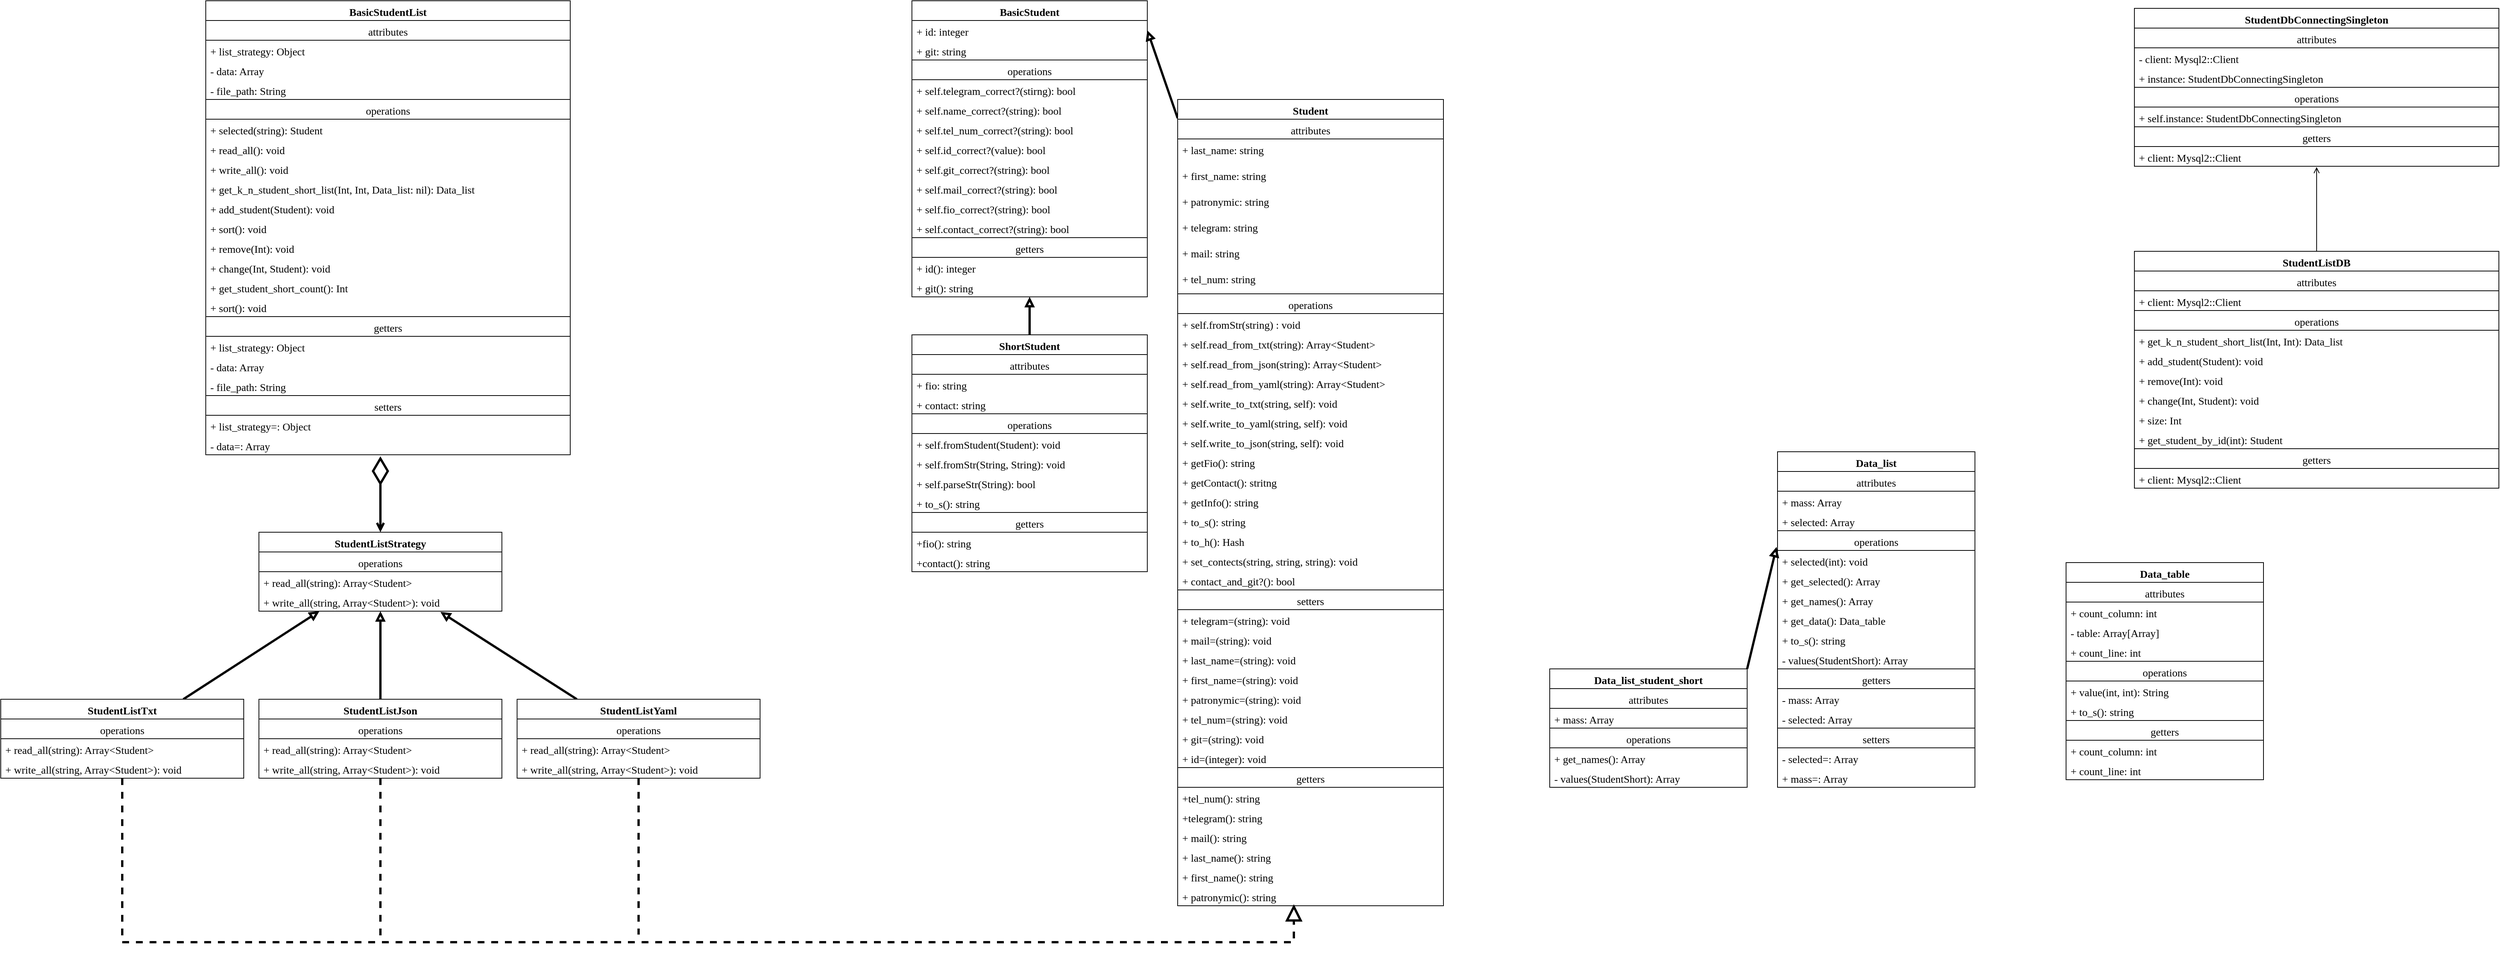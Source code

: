 <mxfile version="21.2.3" type="device">
  <diagram id="cqZZ-m5F7JfO_E2lkw66" name="Page-1">
    <mxGraphModel dx="3768" dy="2223" grid="1" gridSize="10" guides="1" tooltips="1" connect="1" arrows="1" fold="1" page="1" pageScale="1" pageWidth="1920" pageHeight="1200" background="none" math="0" shadow="0">
      <root>
        <mxCell id="0" />
        <mxCell id="1" parent="0" />
        <mxCell id="42" value="BasicStudent" style="swimlane;fontStyle=1;align=center;verticalAlign=top;childLayout=stackLayout;horizontal=1;startSize=26;horizontalStack=0;resizeParent=1;resizeParentMax=0;resizeLast=0;collapsible=1;marginBottom=0;fontFamily=Verdana;fontSize=14;" parent="1" vertex="1">
          <mxGeometry x="650" y="-1190" width="310" height="390" as="geometry" />
        </mxCell>
        <mxCell id="46" value="+ id: integer" style="text;strokeColor=none;fillColor=none;align=left;verticalAlign=top;spacingLeft=4;spacingRight=4;overflow=hidden;rotatable=0;points=[[0,0.5],[1,0.5]];portConstraint=eastwest;fontFamily=Verdana;fontSize=14;" parent="42" vertex="1">
          <mxGeometry y="26" width="310" height="26" as="geometry" />
        </mxCell>
        <mxCell id="43" value="+ git: string" style="text;strokeColor=none;fillColor=none;align=left;verticalAlign=top;spacingLeft=4;spacingRight=4;overflow=hidden;rotatable=0;points=[[0,0.5],[1,0.5]];portConstraint=eastwest;fontFamily=Verdana;fontSize=14;" parent="42" vertex="1">
          <mxGeometry y="52" width="310" height="26" as="geometry" />
        </mxCell>
        <mxCell id="147" value="operations" style="text;strokeColor=default;fillColor=none;align=center;verticalAlign=top;spacingLeft=4;spacingRight=4;overflow=hidden;rotatable=0;points=[[0,0.5],[1,0.5]];portConstraint=eastwest;fontFamily=Verdana;fontSize=14;" parent="42" vertex="1">
          <mxGeometry y="78" width="310" height="26" as="geometry" />
        </mxCell>
        <mxCell id="94" value="+ self.telegram_correct?(stirng): bool" style="text;strokeColor=none;fillColor=none;align=left;verticalAlign=top;spacingLeft=4;spacingRight=4;overflow=hidden;rotatable=0;points=[[0,0.5],[1,0.5]];portConstraint=eastwest;fontFamily=Verdana;fontSize=14;" parent="42" vertex="1">
          <mxGeometry y="104" width="310" height="26" as="geometry" />
        </mxCell>
        <mxCell id="97" value="+ self.name_correct?(string): bool " style="text;strokeColor=none;fillColor=none;align=left;verticalAlign=top;spacingLeft=4;spacingRight=4;overflow=hidden;rotatable=0;points=[[0,0.5],[1,0.5]];portConstraint=eastwest;fontFamily=Verdana;fontSize=14;perimeterSpacing=0;" parent="42" vertex="1">
          <mxGeometry y="130" width="310" height="26" as="geometry" />
        </mxCell>
        <mxCell id="99" value="+ self.tel_num_correct?(string): bool" style="text;strokeColor=none;fillColor=none;align=left;verticalAlign=top;spacingLeft=4;spacingRight=4;overflow=hidden;rotatable=0;points=[[0,0.5],[1,0.5]];portConstraint=eastwest;fontFamily=Verdana;fontSize=14;" parent="42" vertex="1">
          <mxGeometry y="156" width="310" height="26" as="geometry" />
        </mxCell>
        <mxCell id="98" value="+ self.id_correct?(value): bool" style="text;strokeColor=none;fillColor=none;align=left;verticalAlign=top;spacingLeft=4;spacingRight=4;overflow=hidden;rotatable=0;points=[[0,0.5],[1,0.5]];portConstraint=eastwest;fontFamily=Verdana;fontSize=14;" parent="42" vertex="1">
          <mxGeometry y="182" width="310" height="26" as="geometry" />
        </mxCell>
        <mxCell id="96" value="+ self.git_correct?(string): bool" style="text;strokeColor=none;fillColor=none;align=left;verticalAlign=top;spacingLeft=4;spacingRight=4;overflow=hidden;rotatable=0;points=[[0,0.5],[1,0.5]];portConstraint=eastwest;fontFamily=Verdana;fontSize=14;" parent="42" vertex="1">
          <mxGeometry y="208" width="310" height="26" as="geometry" />
        </mxCell>
        <mxCell id="95" value="+ self.mail_correct?(string): bool" style="text;strokeColor=none;fillColor=none;align=left;verticalAlign=top;spacingLeft=4;spacingRight=4;overflow=hidden;rotatable=0;points=[[0,0.5],[1,0.5]];portConstraint=eastwest;fontFamily=Verdana;fontSize=14;" parent="42" vertex="1">
          <mxGeometry y="234" width="310" height="26" as="geometry" />
        </mxCell>
        <mxCell id="150" value="+ self.fio_correct?(string): bool" style="text;strokeColor=none;fillColor=none;align=left;verticalAlign=top;spacingLeft=4;spacingRight=4;overflow=hidden;rotatable=0;points=[[0,0.5],[1,0.5]];portConstraint=eastwest;fontFamily=Verdana;fontSize=14;" parent="42" vertex="1">
          <mxGeometry y="260" width="310" height="26" as="geometry" />
        </mxCell>
        <mxCell id="151" value="+ self.contact_correct?(string): bool" style="text;strokeColor=none;fillColor=none;align=left;verticalAlign=top;spacingLeft=4;spacingRight=4;overflow=hidden;rotatable=0;points=[[0,0.5],[1,0.5]];portConstraint=eastwest;fontFamily=Verdana;fontSize=14;" parent="42" vertex="1">
          <mxGeometry y="286" width="310" height="26" as="geometry" />
        </mxCell>
        <mxCell id="134" value="getters" style="text;strokeColor=default;fillColor=none;align=center;verticalAlign=top;spacingLeft=4;spacingRight=4;overflow=hidden;rotatable=0;points=[[0,0.5],[1,0.5]];portConstraint=eastwest;fontFamily=Verdana;fontSize=14;" parent="42" vertex="1">
          <mxGeometry y="312" width="310" height="26" as="geometry" />
        </mxCell>
        <mxCell id="135" value="+ id(): integer" style="text;strokeColor=none;fillColor=none;align=left;verticalAlign=top;spacingLeft=4;spacingRight=4;overflow=hidden;rotatable=0;points=[[0,0.5],[1,0.5]];portConstraint=eastwest;fontFamily=Verdana;fontSize=14;" parent="42" vertex="1">
          <mxGeometry y="338" width="310" height="26" as="geometry" />
        </mxCell>
        <mxCell id="136" value="+ git(): string" style="text;strokeColor=none;fillColor=none;align=left;verticalAlign=top;spacingLeft=4;spacingRight=4;overflow=hidden;rotatable=0;points=[[0,0.5],[1,0.5]];portConstraint=eastwest;fontFamily=Verdana;fontSize=14;" parent="42" vertex="1">
          <mxGeometry y="364" width="310" height="26" as="geometry" />
        </mxCell>
        <mxCell id="133" style="edgeStyle=none;html=1;entryX=0.5;entryY=1;entryDx=0;entryDy=0;strokeWidth=3;fontFamily=Verdana;fontSize=14;endArrow=block;endFill=0;" parent="1" source="64" target="42" edge="1">
          <mxGeometry relative="1" as="geometry" />
        </mxCell>
        <mxCell id="64" value="ShortStudent" style="swimlane;fontStyle=1;align=center;verticalAlign=top;childLayout=stackLayout;horizontal=1;startSize=26;horizontalStack=0;resizeParent=1;resizeParentMax=0;resizeLast=0;collapsible=1;marginBottom=0;fontFamily=Verdana;fontSize=14;" parent="1" vertex="1">
          <mxGeometry x="650" y="-750" width="310" height="312" as="geometry" />
        </mxCell>
        <mxCell id="70" value="attributes" style="text;strokeColor=default;fillColor=none;align=center;verticalAlign=top;spacingLeft=4;spacingRight=4;overflow=hidden;rotatable=0;points=[[0,0.5],[1,0.5]];portConstraint=eastwest;fontFamily=Verdana;fontSize=14;" parent="64" vertex="1">
          <mxGeometry y="26" width="310" height="26" as="geometry" />
        </mxCell>
        <mxCell id="65" value="+ fio: string" style="text;strokeColor=none;fillColor=none;align=left;verticalAlign=top;spacingLeft=4;spacingRight=4;overflow=hidden;rotatable=0;points=[[0,0.5],[1,0.5]];portConstraint=eastwest;fontFamily=Verdana;fontSize=14;" parent="64" vertex="1">
          <mxGeometry y="52" width="310" height="26" as="geometry" />
        </mxCell>
        <mxCell id="66" value="+ contact: string" style="text;strokeColor=none;fillColor=none;align=left;verticalAlign=top;spacingLeft=4;spacingRight=4;overflow=hidden;rotatable=0;points=[[0,0.5],[1,0.5]];portConstraint=eastwest;fontFamily=Verdana;fontSize=14;" parent="64" vertex="1">
          <mxGeometry y="78" width="310" height="26" as="geometry" />
        </mxCell>
        <mxCell id="73" value="operations" style="text;strokeColor=default;fillColor=none;align=center;verticalAlign=top;spacingLeft=4;spacingRight=4;overflow=hidden;rotatable=0;points=[[0,0.5],[1,0.5]];portConstraint=eastwest;fontFamily=Verdana;fontSize=14;" parent="64" vertex="1">
          <mxGeometry y="104" width="310" height="26" as="geometry" />
        </mxCell>
        <mxCell id="68" value="+ self.fromStudent(Student): void" style="text;strokeColor=none;fillColor=none;align=left;verticalAlign=top;spacingLeft=4;spacingRight=4;overflow=hidden;rotatable=0;points=[[0,0.5],[1,0.5]];portConstraint=eastwest;fontFamily=Verdana;fontSize=14;" parent="64" vertex="1">
          <mxGeometry y="130" width="310" height="26" as="geometry" />
        </mxCell>
        <mxCell id="148" value="+ self.fromStr(String, String): void" style="text;strokeColor=none;fillColor=none;align=left;verticalAlign=top;spacingLeft=4;spacingRight=4;overflow=hidden;rotatable=0;points=[[0,0.5],[1,0.5]];portConstraint=eastwest;fontFamily=Verdana;fontSize=14;" parent="64" vertex="1">
          <mxGeometry y="156" width="310" height="26" as="geometry" />
        </mxCell>
        <mxCell id="149" value="+ self.parseStr(String): bool" style="text;strokeColor=none;fillColor=none;align=left;verticalAlign=top;spacingLeft=4;spacingRight=4;overflow=hidden;rotatable=0;points=[[0,0.5],[1,0.5]];portConstraint=eastwest;fontFamily=Verdana;fontSize=14;" parent="64" vertex="1">
          <mxGeometry y="182" width="310" height="26" as="geometry" />
        </mxCell>
        <mxCell id="69" value="+ to_s(): string" style="text;strokeColor=none;fillColor=none;align=left;verticalAlign=top;spacingLeft=4;spacingRight=4;overflow=hidden;rotatable=0;points=[[0,0.5],[1,0.5]];portConstraint=eastwest;fontFamily=Verdana;fontSize=14;" parent="64" vertex="1">
          <mxGeometry y="208" width="310" height="26" as="geometry" />
        </mxCell>
        <mxCell id="74" value="getters" style="text;strokeColor=default;fillColor=none;align=center;verticalAlign=top;spacingLeft=4;spacingRight=4;overflow=hidden;rotatable=0;points=[[0,0.5],[1,0.5]];portConstraint=eastwest;fontFamily=Verdana;fontSize=14;" parent="64" vertex="1">
          <mxGeometry y="234" width="310" height="26" as="geometry" />
        </mxCell>
        <mxCell id="75" value="+fio(): string" style="text;strokeColor=none;fillColor=none;align=left;verticalAlign=top;spacingLeft=4;spacingRight=4;overflow=hidden;rotatable=0;points=[[0,0.5],[1,0.5]];portConstraint=eastwest;fontFamily=Verdana;fontSize=14;" parent="64" vertex="1">
          <mxGeometry y="260" width="310" height="26" as="geometry" />
        </mxCell>
        <mxCell id="76" value="+contact(): string" style="text;strokeColor=none;fillColor=none;align=left;verticalAlign=top;spacingLeft=4;spacingRight=4;overflow=hidden;rotatable=0;points=[[0,0.5],[1,0.5]];portConstraint=eastwest;fontFamily=Verdana;fontSize=14;" parent="64" vertex="1">
          <mxGeometry y="286" width="310" height="26" as="geometry" />
        </mxCell>
        <mxCell id="132" style="edgeStyle=none;html=1;entryX=1;entryY=0.5;entryDx=0;entryDy=0;fontFamily=Verdana;fontSize=14;endArrow=block;endFill=0;strokeWidth=3;" parent="1" source="78" target="46" edge="1">
          <mxGeometry relative="1" as="geometry" />
        </mxCell>
        <mxCell id="78" value="Student" style="swimlane;fontStyle=1;align=center;verticalAlign=top;childLayout=stackLayout;horizontal=1;startSize=26;horizontalStack=0;resizeParent=1;resizeParentMax=0;resizeLast=0;collapsible=1;marginBottom=0;fontFamily=Verdana;fontSize=14;" parent="1" vertex="1">
          <mxGeometry x="1000" y="-1060" width="350" height="1062" as="geometry" />
        </mxCell>
        <mxCell id="108" value="attributes" style="text;strokeColor=default;fillColor=none;align=center;verticalAlign=top;spacingLeft=4;spacingRight=4;overflow=hidden;rotatable=0;points=[[0,0.5],[1,0.5]];portConstraint=eastwest;fontFamily=Verdana;fontSize=14;" parent="78" vertex="1">
          <mxGeometry y="26" width="350" height="26" as="geometry" />
        </mxCell>
        <mxCell id="79" value="+ last_name: string" style="text;strokeColor=none;fillColor=none;align=left;verticalAlign=top;spacingLeft=4;spacingRight=4;overflow=hidden;rotatable=0;points=[[0,0.5],[1,0.5]];portConstraint=eastwest;fontFamily=Verdana;fontSize=14;" parent="78" vertex="1">
          <mxGeometry y="52" width="350" height="34" as="geometry" />
        </mxCell>
        <mxCell id="80" value="+ first_name: string" style="text;strokeColor=none;fillColor=none;align=left;verticalAlign=top;spacingLeft=4;spacingRight=4;overflow=hidden;rotatable=0;points=[[0,0.5],[1,0.5]];portConstraint=eastwest;fontFamily=Verdana;fontSize=14;" parent="78" vertex="1">
          <mxGeometry y="86" width="350" height="34" as="geometry" />
        </mxCell>
        <mxCell id="81" value="+ patronymic: string" style="text;strokeColor=none;fillColor=none;align=left;verticalAlign=top;spacingLeft=4;spacingRight=4;overflow=hidden;rotatable=0;points=[[0,0.5],[1,0.5]];portConstraint=eastwest;fontFamily=Verdana;fontSize=14;" parent="78" vertex="1">
          <mxGeometry y="120" width="350" height="34" as="geometry" />
        </mxCell>
        <mxCell id="82" value="+ telegram: string" style="text;strokeColor=none;fillColor=none;align=left;verticalAlign=top;spacingLeft=4;spacingRight=4;overflow=hidden;rotatable=0;points=[[0,0.5],[1,0.5]];portConstraint=eastwest;fontFamily=Verdana;fontSize=14;" parent="78" vertex="1">
          <mxGeometry y="154" width="350" height="34" as="geometry" />
        </mxCell>
        <mxCell id="83" value="+ mail: string" style="text;strokeColor=none;fillColor=none;align=left;verticalAlign=top;spacingLeft=4;spacingRight=4;overflow=hidden;rotatable=0;points=[[0,0.5],[1,0.5]];portConstraint=eastwest;fontFamily=Verdana;fontSize=14;" parent="78" vertex="1">
          <mxGeometry y="188" width="350" height="34" as="geometry" />
        </mxCell>
        <mxCell id="84" value="+ tel_num: string" style="text;strokeColor=none;fillColor=none;align=left;verticalAlign=top;spacingLeft=4;spacingRight=4;overflow=hidden;rotatable=0;points=[[0,0.5],[1,0.5]];portConstraint=eastwest;fontFamily=Verdana;fontSize=14;" parent="78" vertex="1">
          <mxGeometry y="222" width="350" height="34" as="geometry" />
        </mxCell>
        <mxCell id="109" value="operations" style="text;strokeColor=default;fillColor=none;align=center;verticalAlign=top;spacingLeft=4;spacingRight=4;overflow=hidden;rotatable=0;points=[[0,0.5],[1,0.5]];portConstraint=eastwest;fontFamily=Verdana;fontSize=14;" parent="78" vertex="1">
          <mxGeometry y="256" width="350" height="26" as="geometry" />
        </mxCell>
        <mxCell id="86" value="+ self.fromStr(string) : void" style="text;strokeColor=none;fillColor=none;align=left;verticalAlign=top;spacingLeft=4;spacingRight=4;overflow=hidden;rotatable=0;points=[[0,0.5],[1,0.5]];portConstraint=eastwest;fontFamily=Verdana;fontSize=14;" parent="78" vertex="1">
          <mxGeometry y="282" width="350" height="26" as="geometry" />
        </mxCell>
        <mxCell id="87" value="+ self.read_from_txt(string): Array&lt;Student&gt;" style="text;strokeColor=none;fillColor=none;align=left;verticalAlign=top;spacingLeft=4;spacingRight=4;overflow=hidden;rotatable=0;points=[[0,0.5],[1,0.5]];portConstraint=eastwest;fontFamily=Verdana;fontSize=14;" parent="78" vertex="1">
          <mxGeometry y="308" width="350" height="26" as="geometry" />
        </mxCell>
        <mxCell id="soXMuwDczlFzqu-xq0PE-235" value="+ self.read_from_json(string): Array&lt;Student&gt;" style="text;strokeColor=none;fillColor=none;align=left;verticalAlign=top;spacingLeft=4;spacingRight=4;overflow=hidden;rotatable=0;points=[[0,0.5],[1,0.5]];portConstraint=eastwest;fontFamily=Verdana;fontSize=14;" parent="78" vertex="1">
          <mxGeometry y="334" width="350" height="26" as="geometry" />
        </mxCell>
        <mxCell id="soXMuwDczlFzqu-xq0PE-236" value="+ self.read_from_yaml(string): Array&lt;Student&gt;" style="text;strokeColor=none;fillColor=none;align=left;verticalAlign=top;spacingLeft=4;spacingRight=4;overflow=hidden;rotatable=0;points=[[0,0.5],[1,0.5]];portConstraint=eastwest;fontFamily=Verdana;fontSize=14;" parent="78" vertex="1">
          <mxGeometry y="360" width="350" height="26" as="geometry" />
        </mxCell>
        <mxCell id="soXMuwDczlFzqu-xq0PE-237" value="+ self.write_to_txt(string, self): void" style="text;strokeColor=none;fillColor=none;align=left;verticalAlign=top;spacingLeft=4;spacingRight=4;overflow=hidden;rotatable=0;points=[[0,0.5],[1,0.5]];portConstraint=eastwest;fontFamily=Verdana;fontSize=14;" parent="78" vertex="1">
          <mxGeometry y="386" width="350" height="26" as="geometry" />
        </mxCell>
        <mxCell id="soXMuwDczlFzqu-xq0PE-238" value="+ self.write_to_yaml(string, self): void" style="text;strokeColor=none;fillColor=none;align=left;verticalAlign=top;spacingLeft=4;spacingRight=4;overflow=hidden;rotatable=0;points=[[0,0.5],[1,0.5]];portConstraint=eastwest;fontFamily=Verdana;fontSize=14;" parent="78" vertex="1">
          <mxGeometry y="412" width="350" height="26" as="geometry" />
        </mxCell>
        <mxCell id="88" value="+ self.write_to_json(string, self): void" style="text;strokeColor=none;fillColor=none;align=left;verticalAlign=top;spacingLeft=4;spacingRight=4;overflow=hidden;rotatable=0;points=[[0,0.5],[1,0.5]];portConstraint=eastwest;fontFamily=Verdana;fontSize=14;" parent="78" vertex="1">
          <mxGeometry y="438" width="350" height="26" as="geometry" />
        </mxCell>
        <mxCell id="89" value="+ getFio(): string" style="text;strokeColor=none;fillColor=none;align=left;verticalAlign=top;spacingLeft=4;spacingRight=4;overflow=hidden;rotatable=0;points=[[0,0.5],[1,0.5]];portConstraint=eastwest;fontFamily=Verdana;fontSize=14;" parent="78" vertex="1">
          <mxGeometry y="464" width="350" height="26" as="geometry" />
        </mxCell>
        <mxCell id="90" value="+ getContact(): stritng" style="text;strokeColor=none;fillColor=none;align=left;verticalAlign=top;spacingLeft=4;spacingRight=4;overflow=hidden;rotatable=0;points=[[0,0.5],[1,0.5]];portConstraint=eastwest;fontFamily=Verdana;fontSize=14;" parent="78" vertex="1">
          <mxGeometry y="490" width="350" height="26" as="geometry" />
        </mxCell>
        <mxCell id="91" value="+ getInfo(): string" style="text;strokeColor=none;fillColor=none;align=left;verticalAlign=top;spacingLeft=4;spacingRight=4;overflow=hidden;rotatable=0;points=[[0,0.5],[1,0.5]];portConstraint=eastwest;fontFamily=Verdana;fontSize=14;" parent="78" vertex="1">
          <mxGeometry y="516" width="350" height="26" as="geometry" />
        </mxCell>
        <mxCell id="cn8d7LqvngTGXurEnJBH-204" value="+ to_s(): string" style="text;strokeColor=none;fillColor=none;align=left;verticalAlign=top;spacingLeft=4;spacingRight=4;overflow=hidden;rotatable=0;points=[[0,0.5],[1,0.5]];portConstraint=eastwest;fontFamily=Verdana;fontSize=14;" parent="78" vertex="1">
          <mxGeometry y="542" width="350" height="26" as="geometry" />
        </mxCell>
        <mxCell id="cn8d7LqvngTGXurEnJBH-205" value="+ to_h(): Hash" style="text;strokeColor=none;fillColor=none;align=left;verticalAlign=top;spacingLeft=4;spacingRight=4;overflow=hidden;rotatable=0;points=[[0,0.5],[1,0.5]];portConstraint=eastwest;fontFamily=Verdana;fontSize=14;" parent="78" vertex="1">
          <mxGeometry y="568" width="350" height="26" as="geometry" />
        </mxCell>
        <mxCell id="92" value="+ set_contects(string, string, string): void" style="text;strokeColor=none;fillColor=none;align=left;verticalAlign=top;spacingLeft=4;spacingRight=4;overflow=hidden;rotatable=0;points=[[0,0.5],[1,0.5]];portConstraint=eastwest;fontFamily=Verdana;fontSize=14;" parent="78" vertex="1">
          <mxGeometry y="594" width="350" height="26" as="geometry" />
        </mxCell>
        <mxCell id="93" value="+ contact_and_git?(): bool" style="text;strokeColor=none;fillColor=none;align=left;verticalAlign=top;spacingLeft=4;spacingRight=4;overflow=hidden;rotatable=0;points=[[0,0.5],[1,0.5]];portConstraint=eastwest;fontFamily=Verdana;fontSize=14;" parent="78" vertex="1">
          <mxGeometry y="620" width="350" height="26" as="geometry" />
        </mxCell>
        <mxCell id="110" value="setters" style="text;strokeColor=default;fillColor=none;align=center;verticalAlign=top;spacingLeft=4;spacingRight=4;overflow=hidden;rotatable=0;points=[[0,0.5],[1,0.5]];portConstraint=eastwest;fontFamily=Verdana;fontSize=14;" parent="78" vertex="1">
          <mxGeometry y="646" width="350" height="26" as="geometry" />
        </mxCell>
        <mxCell id="106" value="+ telegram=(string): void" style="text;strokeColor=none;fillColor=none;align=left;verticalAlign=top;spacingLeft=4;spacingRight=4;overflow=hidden;rotatable=0;points=[[0,0.5],[1,0.5]];portConstraint=eastwest;fontFamily=Verdana;fontSize=14;" parent="78" vertex="1">
          <mxGeometry y="672" width="350" height="26" as="geometry" />
        </mxCell>
        <mxCell id="102" value="+ mail=(string): void" style="text;strokeColor=none;fillColor=none;align=left;verticalAlign=top;spacingLeft=4;spacingRight=4;overflow=hidden;rotatable=0;points=[[0,0.5],[1,0.5]];portConstraint=eastwest;fontFamily=Verdana;fontSize=14;" parent="78" vertex="1">
          <mxGeometry y="698" width="350" height="26" as="geometry" />
        </mxCell>
        <mxCell id="100" value="+ last_name=(string): void" style="text;strokeColor=none;fillColor=none;align=left;verticalAlign=top;spacingLeft=4;spacingRight=4;overflow=hidden;rotatable=0;points=[[0,0.5],[1,0.5]];portConstraint=eastwest;fontFamily=Verdana;fontSize=14;" parent="78" vertex="1">
          <mxGeometry y="724" width="350" height="26" as="geometry" />
        </mxCell>
        <mxCell id="101" value="+ first_name=(string): void" style="text;strokeColor=none;fillColor=none;align=left;verticalAlign=top;spacingLeft=4;spacingRight=4;overflow=hidden;rotatable=0;points=[[0,0.5],[1,0.5]];portConstraint=eastwest;fontFamily=Verdana;fontSize=14;" parent="78" vertex="1">
          <mxGeometry y="750" width="350" height="26" as="geometry" />
        </mxCell>
        <mxCell id="103" value="+ patronymic=(string): void" style="text;strokeColor=none;fillColor=none;align=left;verticalAlign=top;spacingLeft=4;spacingRight=4;overflow=hidden;rotatable=0;points=[[0,0.5],[1,0.5]];portConstraint=eastwest;fontFamily=Verdana;fontSize=14;" parent="78" vertex="1">
          <mxGeometry y="776" width="350" height="26" as="geometry" />
        </mxCell>
        <mxCell id="107" value="+ tel_num=(string): void" style="text;strokeColor=none;fillColor=none;align=left;verticalAlign=top;spacingLeft=4;spacingRight=4;overflow=hidden;rotatable=0;points=[[0,0.5],[1,0.5]];portConstraint=eastwest;fontFamily=Verdana;fontSize=14;" parent="78" vertex="1">
          <mxGeometry y="802" width="350" height="26" as="geometry" />
        </mxCell>
        <mxCell id="105" value="+ git=(string): void" style="text;strokeColor=none;fillColor=none;align=left;verticalAlign=top;spacingLeft=4;spacingRight=4;overflow=hidden;rotatable=0;points=[[0,0.5],[1,0.5]];portConstraint=eastwest;fontFamily=Verdana;fontSize=14;" parent="78" vertex="1">
          <mxGeometry y="828" width="350" height="26" as="geometry" />
        </mxCell>
        <mxCell id="104" value="+ id=(integer): void" style="text;strokeColor=none;fillColor=none;align=left;verticalAlign=top;spacingLeft=4;spacingRight=4;overflow=hidden;rotatable=0;points=[[0,0.5],[1,0.5]];portConstraint=eastwest;fontFamily=Verdana;fontSize=14;" parent="78" vertex="1">
          <mxGeometry y="854" width="350" height="26" as="geometry" />
        </mxCell>
        <mxCell id="111" value="getters" style="text;strokeColor=default;fillColor=none;align=center;verticalAlign=top;spacingLeft=4;spacingRight=4;overflow=hidden;rotatable=0;points=[[0,0.5],[1,0.5]];portConstraint=eastwest;fontFamily=Verdana;fontSize=14;" parent="78" vertex="1">
          <mxGeometry y="880" width="350" height="26" as="geometry" />
        </mxCell>
        <mxCell id="115" value="+tel_num(): string" style="text;strokeColor=none;fillColor=none;align=left;verticalAlign=top;spacingLeft=4;spacingRight=4;overflow=hidden;rotatable=0;points=[[0,0.5],[1,0.5]];portConstraint=eastwest;fontFamily=Verdana;fontSize=14;" parent="78" vertex="1">
          <mxGeometry y="906" width="350" height="26" as="geometry" />
        </mxCell>
        <mxCell id="116" value="+telegram(): string" style="text;strokeColor=none;fillColor=none;align=left;verticalAlign=top;spacingLeft=4;spacingRight=4;overflow=hidden;rotatable=0;points=[[0,0.5],[1,0.5]];portConstraint=eastwest;fontFamily=Verdana;fontSize=14;" parent="78" vertex="1">
          <mxGeometry y="932" width="350" height="26" as="geometry" />
        </mxCell>
        <mxCell id="117" value="+ mail(): string" style="text;strokeColor=none;fillColor=none;align=left;verticalAlign=top;spacingLeft=4;spacingRight=4;overflow=hidden;rotatable=0;points=[[0,0.5],[1,0.5]];portConstraint=eastwest;fontFamily=Verdana;fontSize=14;" parent="78" vertex="1">
          <mxGeometry y="958" width="350" height="26" as="geometry" />
        </mxCell>
        <mxCell id="118" value="+ last_name(): string" style="text;strokeColor=none;fillColor=none;align=left;verticalAlign=top;spacingLeft=4;spacingRight=4;overflow=hidden;rotatable=0;points=[[0,0.5],[1,0.5]];portConstraint=eastwest;fontFamily=Verdana;fontSize=14;" parent="78" vertex="1">
          <mxGeometry y="984" width="350" height="26" as="geometry" />
        </mxCell>
        <mxCell id="119" value="+ first_name(): string" style="text;strokeColor=none;fillColor=none;align=left;verticalAlign=top;spacingLeft=4;spacingRight=4;overflow=hidden;rotatable=0;points=[[0,0.5],[1,0.5]];portConstraint=eastwest;fontFamily=Verdana;fontSize=14;" parent="78" vertex="1">
          <mxGeometry y="1010" width="350" height="26" as="geometry" />
        </mxCell>
        <mxCell id="120" value="+ patronymic(): string" style="text;strokeColor=none;fillColor=none;align=left;verticalAlign=top;spacingLeft=4;spacingRight=4;overflow=hidden;rotatable=0;points=[[0,0.5],[1,0.5]];portConstraint=eastwest;fontFamily=Verdana;fontSize=14;" parent="78" vertex="1">
          <mxGeometry y="1036" width="350" height="26" as="geometry" />
        </mxCell>
        <mxCell id="137" value="Data_table" style="swimlane;fontStyle=1;align=center;verticalAlign=top;childLayout=stackLayout;horizontal=1;startSize=26;horizontalStack=0;resizeParent=1;resizeParentMax=0;resizeLast=0;collapsible=1;marginBottom=0;fontFamily=Verdana;fontSize=14;" parent="1" vertex="1">
          <mxGeometry x="2170" y="-450" width="260" height="286" as="geometry" />
        </mxCell>
        <mxCell id="138" value="attributes" style="text;strokeColor=default;fillColor=none;align=center;verticalAlign=top;spacingLeft=4;spacingRight=4;overflow=hidden;rotatable=0;points=[[0,0.5],[1,0.5]];portConstraint=eastwest;fontFamily=Verdana;fontSize=14;" parent="137" vertex="1">
          <mxGeometry y="26" width="260" height="26" as="geometry" />
        </mxCell>
        <mxCell id="140" value="+ count_column: int" style="text;strokeColor=none;fillColor=none;align=left;verticalAlign=top;spacingLeft=4;spacingRight=4;overflow=hidden;rotatable=0;points=[[0,0.5],[1,0.5]];portConstraint=eastwest;fontFamily=Verdana;fontSize=14;" parent="137" vertex="1">
          <mxGeometry y="52" width="260" height="26" as="geometry" />
        </mxCell>
        <mxCell id="202" value="- table: Array[Array]" style="text;strokeColor=none;fillColor=none;align=left;verticalAlign=top;spacingLeft=4;spacingRight=4;overflow=hidden;rotatable=0;points=[[0,0.5],[1,0.5]];portConstraint=eastwest;fontFamily=Verdana;fontSize=14;" parent="137" vertex="1">
          <mxGeometry y="78" width="260" height="26" as="geometry" />
        </mxCell>
        <mxCell id="139" value="+ count_line: int" style="text;strokeColor=none;fillColor=none;align=left;verticalAlign=top;spacingLeft=4;spacingRight=4;overflow=hidden;rotatable=0;points=[[0,0.5],[1,0.5]];portConstraint=eastwest;fontFamily=Verdana;fontSize=14;" parent="137" vertex="1">
          <mxGeometry y="104" width="260" height="26" as="geometry" />
        </mxCell>
        <mxCell id="141" value="operations" style="text;strokeColor=default;fillColor=none;align=center;verticalAlign=top;spacingLeft=4;spacingRight=4;overflow=hidden;rotatable=0;points=[[0,0.5],[1,0.5]];portConstraint=eastwest;fontFamily=Verdana;fontSize=14;" parent="137" vertex="1">
          <mxGeometry y="130" width="260" height="26" as="geometry" />
        </mxCell>
        <mxCell id="142" value="+ value(int, int): String" style="text;strokeColor=none;fillColor=none;align=left;verticalAlign=top;spacingLeft=4;spacingRight=4;overflow=hidden;rotatable=0;points=[[0,0.5],[1,0.5]];portConstraint=eastwest;fontFamily=Verdana;fontSize=14;" parent="137" vertex="1">
          <mxGeometry y="156" width="260" height="26" as="geometry" />
        </mxCell>
        <mxCell id="143" value="+ to_s(): string" style="text;strokeColor=none;fillColor=none;align=left;verticalAlign=top;spacingLeft=4;spacingRight=4;overflow=hidden;rotatable=0;points=[[0,0.5],[1,0.5]];portConstraint=eastwest;fontFamily=Verdana;fontSize=14;" parent="137" vertex="1">
          <mxGeometry y="182" width="260" height="26" as="geometry" />
        </mxCell>
        <mxCell id="144" value="getters" style="text;strokeColor=default;fillColor=none;align=center;verticalAlign=top;spacingLeft=4;spacingRight=4;overflow=hidden;rotatable=0;points=[[0,0.5],[1,0.5]];portConstraint=eastwest;fontFamily=Verdana;fontSize=14;" parent="137" vertex="1">
          <mxGeometry y="208" width="260" height="26" as="geometry" />
        </mxCell>
        <mxCell id="153" value="+ count_column: int" style="text;strokeColor=none;fillColor=none;align=left;verticalAlign=top;spacingLeft=4;spacingRight=4;overflow=hidden;rotatable=0;points=[[0,0.5],[1,0.5]];portConstraint=eastwest;fontFamily=Verdana;fontSize=14;" parent="137" vertex="1">
          <mxGeometry y="234" width="260" height="26" as="geometry" />
        </mxCell>
        <mxCell id="152" value="+ count_line: int" style="text;strokeColor=none;fillColor=none;align=left;verticalAlign=top;spacingLeft=4;spacingRight=4;overflow=hidden;rotatable=0;points=[[0,0.5],[1,0.5]];portConstraint=eastwest;fontFamily=Verdana;fontSize=14;" parent="137" vertex="1">
          <mxGeometry y="260" width="260" height="26" as="geometry" />
        </mxCell>
        <mxCell id="157" value="Data_list" style="swimlane;fontStyle=1;align=center;verticalAlign=top;childLayout=stackLayout;horizontal=1;startSize=26;horizontalStack=0;resizeParent=1;resizeParentMax=0;resizeLast=0;collapsible=1;marginBottom=0;fontFamily=Verdana;fontSize=14;" parent="1" vertex="1">
          <mxGeometry x="1790" y="-596" width="260" height="442" as="geometry" />
        </mxCell>
        <mxCell id="158" value="attributes" style="text;strokeColor=default;fillColor=none;align=center;verticalAlign=top;spacingLeft=4;spacingRight=4;overflow=hidden;rotatable=0;points=[[0,0.5],[1,0.5]];portConstraint=eastwest;fontFamily=Verdana;fontSize=14;" parent="157" vertex="1">
          <mxGeometry y="26" width="260" height="26" as="geometry" />
        </mxCell>
        <mxCell id="159" value="+ mass: Array" style="text;strokeColor=none;fillColor=none;align=left;verticalAlign=top;spacingLeft=4;spacingRight=4;overflow=hidden;rotatable=0;points=[[0,0.5],[1,0.5]];portConstraint=eastwest;fontFamily=Verdana;fontSize=14;" parent="157" vertex="1">
          <mxGeometry y="52" width="260" height="26" as="geometry" />
        </mxCell>
        <mxCell id="160" value="+ selected: Array" style="text;strokeColor=none;fillColor=none;align=left;verticalAlign=top;spacingLeft=4;spacingRight=4;overflow=hidden;rotatable=0;points=[[0,0.5],[1,0.5]];portConstraint=eastwest;fontFamily=Verdana;fontSize=14;" parent="157" vertex="1">
          <mxGeometry y="78" width="260" height="26" as="geometry" />
        </mxCell>
        <mxCell id="161" value="operations" style="text;strokeColor=default;fillColor=none;align=center;verticalAlign=top;spacingLeft=4;spacingRight=4;overflow=hidden;rotatable=0;points=[[0,0.5],[1,0.5]];portConstraint=eastwest;fontFamily=Verdana;fontSize=14;" parent="157" vertex="1">
          <mxGeometry y="104" width="260" height="26" as="geometry" />
        </mxCell>
        <mxCell id="162" value="+ selected(int): void" style="text;strokeColor=none;fillColor=none;align=left;verticalAlign=top;spacingLeft=4;spacingRight=4;overflow=hidden;rotatable=0;points=[[0,0.5],[1,0.5]];portConstraint=eastwest;fontFamily=Verdana;fontSize=14;" parent="157" vertex="1">
          <mxGeometry y="130" width="260" height="26" as="geometry" />
        </mxCell>
        <mxCell id="177" value="+ get_selected(): Array" style="text;strokeColor=none;fillColor=none;align=left;verticalAlign=top;spacingLeft=4;spacingRight=4;overflow=hidden;rotatable=0;points=[[0,0.5],[1,0.5]];portConstraint=eastwest;fontFamily=Verdana;fontSize=14;" parent="157" vertex="1">
          <mxGeometry y="156" width="260" height="26" as="geometry" />
        </mxCell>
        <mxCell id="163" value="+ get_names(): Array" style="text;strokeColor=none;fillColor=none;align=left;verticalAlign=top;spacingLeft=4;spacingRight=4;overflow=hidden;rotatable=0;points=[[0,0.5],[1,0.5]];portConstraint=eastwest;fontFamily=Verdana;fontSize=14;" parent="157" vertex="1">
          <mxGeometry y="182" width="260" height="26" as="geometry" />
        </mxCell>
        <mxCell id="178" value="+ get_data(): Data_table" style="text;strokeColor=none;fillColor=none;align=left;verticalAlign=top;spacingLeft=4;spacingRight=4;overflow=hidden;rotatable=0;points=[[0,0.5],[1,0.5]];portConstraint=eastwest;fontFamily=Verdana;fontSize=14;" parent="157" vertex="1">
          <mxGeometry y="208" width="260" height="26" as="geometry" />
        </mxCell>
        <mxCell id="201" value="+ to_s(): string" style="text;strokeColor=none;fillColor=none;align=left;verticalAlign=top;spacingLeft=4;spacingRight=4;overflow=hidden;rotatable=0;points=[[0,0.5],[1,0.5]];portConstraint=eastwest;fontFamily=Verdana;fontSize=14;" parent="157" vertex="1">
          <mxGeometry y="234" width="260" height="26" as="geometry" />
        </mxCell>
        <mxCell id="200" value="- values(StudentShort): Array" style="text;strokeColor=none;fillColor=none;align=left;verticalAlign=top;spacingLeft=4;spacingRight=4;overflow=hidden;rotatable=0;points=[[0,0.5],[1,0.5]];portConstraint=eastwest;fontFamily=Verdana;fontSize=14;" parent="157" vertex="1">
          <mxGeometry y="260" width="260" height="26" as="geometry" />
        </mxCell>
        <mxCell id="164" value="getters" style="text;strokeColor=default;fillColor=none;align=center;verticalAlign=top;spacingLeft=4;spacingRight=4;overflow=hidden;rotatable=0;points=[[0,0.5],[1,0.5]];portConstraint=eastwest;fontFamily=Verdana;fontSize=14;" parent="157" vertex="1">
          <mxGeometry y="286" width="260" height="26" as="geometry" />
        </mxCell>
        <mxCell id="179" value="- mass: Array" style="text;strokeColor=none;fillColor=none;align=left;verticalAlign=top;spacingLeft=4;spacingRight=4;overflow=hidden;rotatable=0;points=[[0,0.5],[1,0.5]];portConstraint=eastwest;fontFamily=Verdana;fontSize=14;" parent="157" vertex="1">
          <mxGeometry y="312" width="260" height="26" as="geometry" />
        </mxCell>
        <mxCell id="180" value="- selected: Array" style="text;strokeColor=none;fillColor=none;align=left;verticalAlign=top;spacingLeft=4;spacingRight=4;overflow=hidden;rotatable=0;points=[[0,0.5],[1,0.5]];portConstraint=eastwest;fontFamily=Verdana;fontSize=14;" parent="157" vertex="1">
          <mxGeometry y="338" width="260" height="26" as="geometry" />
        </mxCell>
        <mxCell id="181" value="setters" style="text;strokeColor=default;fillColor=none;align=center;verticalAlign=top;spacingLeft=4;spacingRight=4;overflow=hidden;rotatable=0;points=[[0,0.5],[1,0.5]];portConstraint=eastwest;fontFamily=Verdana;fontSize=14;" parent="157" vertex="1">
          <mxGeometry y="364" width="260" height="26" as="geometry" />
        </mxCell>
        <mxCell id="183" value="- selected=: Array" style="text;strokeColor=none;fillColor=none;align=left;verticalAlign=top;spacingLeft=4;spacingRight=4;overflow=hidden;rotatable=0;points=[[0,0.5],[1,0.5]];portConstraint=eastwest;fontFamily=Verdana;fontSize=14;" parent="157" vertex="1">
          <mxGeometry y="390" width="260" height="26" as="geometry" />
        </mxCell>
        <mxCell id="182" value="+ mass=: Array" style="text;strokeColor=none;fillColor=none;align=left;verticalAlign=top;spacingLeft=4;spacingRight=4;overflow=hidden;rotatable=0;points=[[0,0.5],[1,0.5]];portConstraint=eastwest;fontFamily=Verdana;fontSize=14;" parent="157" vertex="1">
          <mxGeometry y="416" width="260" height="26" as="geometry" />
        </mxCell>
        <mxCell id="199" style="edgeStyle=none;html=1;exitX=1;exitY=0;exitDx=0;exitDy=0;entryX=-0.005;entryY=-0.176;entryDx=0;entryDy=0;endArrow=block;endFill=0;strokeWidth=3;entryPerimeter=0;" parent="1" source="184" target="162" edge="1">
          <mxGeometry relative="1" as="geometry" />
        </mxCell>
        <mxCell id="184" value="Data_list_student_short" style="swimlane;fontStyle=1;align=center;verticalAlign=top;childLayout=stackLayout;horizontal=1;startSize=26;horizontalStack=0;resizeParent=1;resizeParentMax=0;resizeLast=0;collapsible=1;marginBottom=0;fontFamily=Verdana;fontSize=14;" parent="1" vertex="1">
          <mxGeometry x="1490" y="-310" width="260" height="156" as="geometry" />
        </mxCell>
        <mxCell id="203" value="attributes" style="text;strokeColor=default;fillColor=none;align=center;verticalAlign=top;spacingLeft=4;spacingRight=4;overflow=hidden;rotatable=0;points=[[0,0.5],[1,0.5]];portConstraint=eastwest;fontFamily=Verdana;fontSize=14;" parent="184" vertex="1">
          <mxGeometry y="26" width="260" height="26" as="geometry" />
        </mxCell>
        <mxCell id="204" value="+ mass: Array" style="text;strokeColor=none;fillColor=none;align=left;verticalAlign=top;spacingLeft=4;spacingRight=4;overflow=hidden;rotatable=0;points=[[0,0.5],[1,0.5]];portConstraint=eastwest;fontFamily=Verdana;fontSize=14;" parent="184" vertex="1">
          <mxGeometry y="52" width="260" height="26" as="geometry" />
        </mxCell>
        <mxCell id="188" value="operations" style="text;strokeColor=default;fillColor=none;align=center;verticalAlign=top;spacingLeft=4;spacingRight=4;overflow=hidden;rotatable=0;points=[[0,0.5],[1,0.5]];portConstraint=eastwest;fontFamily=Verdana;fontSize=14;" parent="184" vertex="1">
          <mxGeometry y="78" width="260" height="26" as="geometry" />
        </mxCell>
        <mxCell id="191" value="+ get_names(): Array" style="text;strokeColor=none;fillColor=none;align=left;verticalAlign=top;spacingLeft=4;spacingRight=4;overflow=hidden;rotatable=0;points=[[0,0.5],[1,0.5]];portConstraint=eastwest;fontFamily=Verdana;fontSize=14;" parent="184" vertex="1">
          <mxGeometry y="104" width="260" height="26" as="geometry" />
        </mxCell>
        <mxCell id="192" value="- values(StudentShort): Array" style="text;strokeColor=none;fillColor=none;align=left;verticalAlign=top;spacingLeft=4;spacingRight=4;overflow=hidden;rotatable=0;points=[[0,0.5],[1,0.5]];portConstraint=eastwest;fontFamily=Verdana;fontSize=14;" parent="184" vertex="1">
          <mxGeometry y="130" width="260" height="26" as="geometry" />
        </mxCell>
        <mxCell id="edZTI2oS5IeKbRg7brte-225" value="BasicStudentList" style="swimlane;fontStyle=1;align=center;verticalAlign=top;childLayout=stackLayout;horizontal=1;startSize=26;horizontalStack=0;resizeParent=1;resizeParentMax=0;resizeLast=0;collapsible=1;marginBottom=0;fontFamily=Verdana;fontSize=14;" parent="1" vertex="1">
          <mxGeometry x="-280" y="-1190" width="480" height="598" as="geometry" />
        </mxCell>
        <mxCell id="edZTI2oS5IeKbRg7brte-226" value="attributes" style="text;strokeColor=default;fillColor=none;align=center;verticalAlign=top;spacingLeft=4;spacingRight=4;overflow=hidden;rotatable=0;points=[[0,0.5],[1,0.5]];portConstraint=eastwest;fontFamily=Verdana;fontSize=14;" parent="edZTI2oS5IeKbRg7brte-225" vertex="1">
          <mxGeometry y="26" width="480" height="26" as="geometry" />
        </mxCell>
        <mxCell id="soXMuwDczlFzqu-xq0PE-230" value="+ list_strategy: Object" style="text;strokeColor=none;fillColor=none;align=left;verticalAlign=top;spacingLeft=4;spacingRight=4;overflow=hidden;rotatable=0;points=[[0,0.5],[1,0.5]];portConstraint=eastwest;fontFamily=Verdana;fontSize=14;" parent="edZTI2oS5IeKbRg7brte-225" vertex="1">
          <mxGeometry y="52" width="480" height="26" as="geometry" />
        </mxCell>
        <mxCell id="edZTI2oS5IeKbRg7brte-227" value="- data: Array" style="text;strokeColor=none;fillColor=none;align=left;verticalAlign=top;spacingLeft=4;spacingRight=4;overflow=hidden;rotatable=0;points=[[0,0.5],[1,0.5]];portConstraint=eastwest;fontFamily=Verdana;fontSize=14;" parent="edZTI2oS5IeKbRg7brte-225" vertex="1">
          <mxGeometry y="78" width="480" height="26" as="geometry" />
        </mxCell>
        <mxCell id="edZTI2oS5IeKbRg7brte-228" value="- file_path: String" style="text;strokeColor=none;fillColor=none;align=left;verticalAlign=top;spacingLeft=4;spacingRight=4;overflow=hidden;rotatable=0;points=[[0,0.5],[1,0.5]];portConstraint=eastwest;fontFamily=Verdana;fontSize=14;" parent="edZTI2oS5IeKbRg7brte-225" vertex="1">
          <mxGeometry y="104" width="480" height="26" as="geometry" />
        </mxCell>
        <mxCell id="edZTI2oS5IeKbRg7brte-229" value="operations" style="text;strokeColor=default;fillColor=none;align=center;verticalAlign=top;spacingLeft=4;spacingRight=4;overflow=hidden;rotatable=0;points=[[0,0.5],[1,0.5]];portConstraint=eastwest;fontFamily=Verdana;fontSize=14;" parent="edZTI2oS5IeKbRg7brte-225" vertex="1">
          <mxGeometry y="130" width="480" height="26" as="geometry" />
        </mxCell>
        <mxCell id="edZTI2oS5IeKbRg7brte-230" value="+ selected(string): Student" style="text;strokeColor=none;fillColor=none;align=left;verticalAlign=top;spacingLeft=4;spacingRight=4;overflow=hidden;rotatable=0;points=[[0,0.5],[1,0.5]];portConstraint=eastwest;fontFamily=Verdana;fontSize=14;" parent="edZTI2oS5IeKbRg7brte-225" vertex="1">
          <mxGeometry y="156" width="480" height="26" as="geometry" />
        </mxCell>
        <mxCell id="edZTI2oS5IeKbRg7brte-231" value="+ read_all(): void" style="text;strokeColor=none;fillColor=none;align=left;verticalAlign=top;spacingLeft=4;spacingRight=4;overflow=hidden;rotatable=0;points=[[0,0.5],[1,0.5]];portConstraint=eastwest;fontFamily=Verdana;fontSize=14;" parent="edZTI2oS5IeKbRg7brte-225" vertex="1">
          <mxGeometry y="182" width="480" height="26" as="geometry" />
        </mxCell>
        <mxCell id="edZTI2oS5IeKbRg7brte-232" value="+ write_all(): void" style="text;strokeColor=none;fillColor=none;align=left;verticalAlign=top;spacingLeft=4;spacingRight=4;overflow=hidden;rotatable=0;points=[[0,0.5],[1,0.5]];portConstraint=eastwest;fontFamily=Verdana;fontSize=14;" parent="edZTI2oS5IeKbRg7brte-225" vertex="1">
          <mxGeometry y="208" width="480" height="26" as="geometry" />
        </mxCell>
        <mxCell id="edZTI2oS5IeKbRg7brte-233" value="+ get_k_n_student_short_list(Int, Int, Data_list: nil): Data_list" style="text;strokeColor=none;fillColor=none;align=left;verticalAlign=top;spacingLeft=4;spacingRight=4;overflow=hidden;rotatable=0;points=[[0,0.5],[1,0.5]];portConstraint=eastwest;fontFamily=Verdana;fontSize=14;" parent="edZTI2oS5IeKbRg7brte-225" vertex="1">
          <mxGeometry y="234" width="480" height="26" as="geometry" />
        </mxCell>
        <mxCell id="edZTI2oS5IeKbRg7brte-234" value="+ add_student(Student): void" style="text;strokeColor=none;fillColor=none;align=left;verticalAlign=top;spacingLeft=4;spacingRight=4;overflow=hidden;rotatable=0;points=[[0,0.5],[1,0.5]];portConstraint=eastwest;fontFamily=Verdana;fontSize=14;" parent="edZTI2oS5IeKbRg7brte-225" vertex="1">
          <mxGeometry y="260" width="480" height="26" as="geometry" />
        </mxCell>
        <mxCell id="edZTI2oS5IeKbRg7brte-235" value="+ sort(): void" style="text;strokeColor=none;fillColor=none;align=left;verticalAlign=top;spacingLeft=4;spacingRight=4;overflow=hidden;rotatable=0;points=[[0,0.5],[1,0.5]];portConstraint=eastwest;fontFamily=Verdana;fontSize=14;" parent="edZTI2oS5IeKbRg7brte-225" vertex="1">
          <mxGeometry y="286" width="480" height="26" as="geometry" />
        </mxCell>
        <mxCell id="edZTI2oS5IeKbRg7brte-236" value="+ remove(Int): void" style="text;strokeColor=none;fillColor=none;align=left;verticalAlign=top;spacingLeft=4;spacingRight=4;overflow=hidden;rotatable=0;points=[[0,0.5],[1,0.5]];portConstraint=eastwest;fontFamily=Verdana;fontSize=14;" parent="edZTI2oS5IeKbRg7brte-225" vertex="1">
          <mxGeometry y="312" width="480" height="26" as="geometry" />
        </mxCell>
        <mxCell id="edZTI2oS5IeKbRg7brte-237" value="+ change(Int, Student): void" style="text;strokeColor=none;fillColor=none;align=left;verticalAlign=top;spacingLeft=4;spacingRight=4;overflow=hidden;rotatable=0;points=[[0,0.5],[1,0.5]];portConstraint=eastwest;fontFamily=Verdana;fontSize=14;" parent="edZTI2oS5IeKbRg7brte-225" vertex="1">
          <mxGeometry y="338" width="480" height="26" as="geometry" />
        </mxCell>
        <mxCell id="edZTI2oS5IeKbRg7brte-238" value="+ get_student_short_count(): Int" style="text;strokeColor=none;fillColor=none;align=left;verticalAlign=top;spacingLeft=4;spacingRight=4;overflow=hidden;rotatable=0;points=[[0,0.5],[1,0.5]];portConstraint=eastwest;fontFamily=Verdana;fontSize=14;" parent="edZTI2oS5IeKbRg7brte-225" vertex="1">
          <mxGeometry y="364" width="480" height="26" as="geometry" />
        </mxCell>
        <mxCell id="edZTI2oS5IeKbRg7brte-239" value="+ sort(): void" style="text;strokeColor=none;fillColor=none;align=left;verticalAlign=top;spacingLeft=4;spacingRight=4;overflow=hidden;rotatable=0;points=[[0,0.5],[1,0.5]];portConstraint=eastwest;fontFamily=Verdana;fontSize=14;" parent="edZTI2oS5IeKbRg7brte-225" vertex="1">
          <mxGeometry y="390" width="480" height="26" as="geometry" />
        </mxCell>
        <mxCell id="edZTI2oS5IeKbRg7brte-240" value="getters" style="text;strokeColor=default;fillColor=none;align=center;verticalAlign=top;spacingLeft=4;spacingRight=4;overflow=hidden;rotatable=0;points=[[0,0.5],[1,0.5]];portConstraint=eastwest;fontFamily=Verdana;fontSize=14;" parent="edZTI2oS5IeKbRg7brte-225" vertex="1">
          <mxGeometry y="416" width="480" height="26" as="geometry" />
        </mxCell>
        <mxCell id="soXMuwDczlFzqu-xq0PE-231" value="+ list_strategy: Object" style="text;strokeColor=none;fillColor=none;align=left;verticalAlign=top;spacingLeft=4;spacingRight=4;overflow=hidden;rotatable=0;points=[[0,0.5],[1,0.5]];portConstraint=eastwest;fontFamily=Verdana;fontSize=14;" parent="edZTI2oS5IeKbRg7brte-225" vertex="1">
          <mxGeometry y="442" width="480" height="26" as="geometry" />
        </mxCell>
        <mxCell id="edZTI2oS5IeKbRg7brte-241" value="- data: Array" style="text;strokeColor=none;fillColor=none;align=left;verticalAlign=top;spacingLeft=4;spacingRight=4;overflow=hidden;rotatable=0;points=[[0,0.5],[1,0.5]];portConstraint=eastwest;fontFamily=Verdana;fontSize=14;" parent="edZTI2oS5IeKbRg7brte-225" vertex="1">
          <mxGeometry y="468" width="480" height="26" as="geometry" />
        </mxCell>
        <mxCell id="edZTI2oS5IeKbRg7brte-242" value="- file_path: String" style="text;strokeColor=none;fillColor=none;align=left;verticalAlign=top;spacingLeft=4;spacingRight=4;overflow=hidden;rotatable=0;points=[[0,0.5],[1,0.5]];portConstraint=eastwest;fontFamily=Verdana;fontSize=14;" parent="edZTI2oS5IeKbRg7brte-225" vertex="1">
          <mxGeometry y="494" width="480" height="26" as="geometry" />
        </mxCell>
        <mxCell id="edZTI2oS5IeKbRg7brte-243" value="setters" style="text;strokeColor=default;fillColor=none;align=center;verticalAlign=top;spacingLeft=4;spacingRight=4;overflow=hidden;rotatable=0;points=[[0,0.5],[1,0.5]];portConstraint=eastwest;fontFamily=Verdana;fontSize=14;" parent="edZTI2oS5IeKbRg7brte-225" vertex="1">
          <mxGeometry y="520" width="480" height="26" as="geometry" />
        </mxCell>
        <mxCell id="soXMuwDczlFzqu-xq0PE-232" value="+ list_strategy=: Object" style="text;strokeColor=none;fillColor=none;align=left;verticalAlign=top;spacingLeft=4;spacingRight=4;overflow=hidden;rotatable=0;points=[[0,0.5],[1,0.5]];portConstraint=eastwest;fontFamily=Verdana;fontSize=14;" parent="edZTI2oS5IeKbRg7brte-225" vertex="1">
          <mxGeometry y="546" width="480" height="26" as="geometry" />
        </mxCell>
        <mxCell id="edZTI2oS5IeKbRg7brte-244" value="- data=: Array" style="text;strokeColor=none;fillColor=none;align=left;verticalAlign=top;spacingLeft=4;spacingRight=4;overflow=hidden;rotatable=0;points=[[0,0.5],[1,0.5]];portConstraint=eastwest;fontFamily=Verdana;fontSize=14;" parent="edZTI2oS5IeKbRg7brte-225" vertex="1">
          <mxGeometry y="572" width="480" height="26" as="geometry" />
        </mxCell>
        <mxCell id="soXMuwDczlFzqu-xq0PE-234" style="edgeStyle=orthogonalEdgeStyle;rounded=0;orthogonalLoop=1;jettySize=auto;html=1;endArrow=diamondThin;endFill=0;strokeWidth=3;endSize=30;startArrow=open;startFill=0;" parent="1" source="AWM-LEylPclxUX7xU9LW-212" edge="1">
          <mxGeometry relative="1" as="geometry">
            <mxPoint x="-50" y="-590" as="targetPoint" />
          </mxGeometry>
        </mxCell>
        <mxCell id="AWM-LEylPclxUX7xU9LW-212" value="StudentListStrategy&#xa;" style="swimlane;fontStyle=1;align=center;verticalAlign=top;childLayout=stackLayout;horizontal=1;startSize=26;horizontalStack=0;resizeParent=1;resizeParentMax=0;resizeLast=0;collapsible=1;marginBottom=0;fontFamily=Verdana;fontSize=14;" parent="1" vertex="1">
          <mxGeometry x="-210" y="-490" width="320" height="104" as="geometry" />
        </mxCell>
        <mxCell id="AWM-LEylPclxUX7xU9LW-213" value="operations" style="text;strokeColor=default;fillColor=none;align=center;verticalAlign=top;spacingLeft=4;spacingRight=4;overflow=hidden;rotatable=0;points=[[0,0.5],[1,0.5]];portConstraint=eastwest;fontFamily=Verdana;fontSize=14;" parent="AWM-LEylPclxUX7xU9LW-212" vertex="1">
          <mxGeometry y="26" width="320" height="26" as="geometry" />
        </mxCell>
        <mxCell id="AWM-LEylPclxUX7xU9LW-214" value="+ read_all(string): Array&lt;Student&gt;" style="text;strokeColor=none;fillColor=none;align=left;verticalAlign=top;spacingLeft=4;spacingRight=4;overflow=hidden;rotatable=0;points=[[0,0.5],[1,0.5]];portConstraint=eastwest;fontFamily=Verdana;fontSize=14;" parent="AWM-LEylPclxUX7xU9LW-212" vertex="1">
          <mxGeometry y="52" width="320" height="26" as="geometry" />
        </mxCell>
        <mxCell id="AWM-LEylPclxUX7xU9LW-215" value="+ write_all(string, Array&lt;Student&gt;): void" style="text;strokeColor=none;fillColor=none;align=left;verticalAlign=top;spacingLeft=4;spacingRight=4;overflow=hidden;rotatable=0;points=[[0,0.5],[1,0.5]];portConstraint=eastwest;fontFamily=Verdana;fontSize=14;" parent="AWM-LEylPclxUX7xU9LW-212" vertex="1">
          <mxGeometry y="78" width="320" height="26" as="geometry" />
        </mxCell>
        <mxCell id="soXMuwDczlFzqu-xq0PE-226" style="rounded=0;orthogonalLoop=1;jettySize=auto;html=1;entryX=0.747;entryY=1.038;entryDx=0;entryDy=0;entryPerimeter=0;endArrow=block;endFill=0;strokeWidth=3;" parent="1" source="soXMuwDczlFzqu-xq0PE-212" target="AWM-LEylPclxUX7xU9LW-215" edge="1">
          <mxGeometry relative="1" as="geometry" />
        </mxCell>
        <mxCell id="soXMuwDczlFzqu-xq0PE-229" style="edgeStyle=orthogonalEdgeStyle;rounded=0;orthogonalLoop=1;jettySize=auto;html=1;strokeWidth=3;endArrow=none;endFill=0;dashed=1;" parent="1" source="soXMuwDczlFzqu-xq0PE-212" edge="1">
          <mxGeometry relative="1" as="geometry">
            <mxPoint x="290" y="40" as="targetPoint" />
          </mxGeometry>
        </mxCell>
        <mxCell id="soXMuwDczlFzqu-xq0PE-212" value="StudentListYaml" style="swimlane;fontStyle=1;align=center;verticalAlign=top;childLayout=stackLayout;horizontal=1;startSize=26;horizontalStack=0;resizeParent=1;resizeParentMax=0;resizeLast=0;collapsible=1;marginBottom=0;fontFamily=Verdana;fontSize=14;" parent="1" vertex="1">
          <mxGeometry x="130" y="-270" width="320" height="104" as="geometry" />
        </mxCell>
        <mxCell id="soXMuwDczlFzqu-xq0PE-213" value="operations" style="text;strokeColor=default;fillColor=none;align=center;verticalAlign=top;spacingLeft=4;spacingRight=4;overflow=hidden;rotatable=0;points=[[0,0.5],[1,0.5]];portConstraint=eastwest;fontFamily=Verdana;fontSize=14;" parent="soXMuwDczlFzqu-xq0PE-212" vertex="1">
          <mxGeometry y="26" width="320" height="26" as="geometry" />
        </mxCell>
        <mxCell id="soXMuwDczlFzqu-xq0PE-214" value="+ read_all(string): Array&lt;Student&gt;" style="text;strokeColor=none;fillColor=none;align=left;verticalAlign=top;spacingLeft=4;spacingRight=4;overflow=hidden;rotatable=0;points=[[0,0.5],[1,0.5]];portConstraint=eastwest;fontFamily=Verdana;fontSize=14;" parent="soXMuwDczlFzqu-xq0PE-212" vertex="1">
          <mxGeometry y="52" width="320" height="26" as="geometry" />
        </mxCell>
        <mxCell id="soXMuwDczlFzqu-xq0PE-215" value="+ write_all(string, Array&lt;Student&gt;): void" style="text;strokeColor=none;fillColor=none;align=left;verticalAlign=top;spacingLeft=4;spacingRight=4;overflow=hidden;rotatable=0;points=[[0,0.5],[1,0.5]];portConstraint=eastwest;fontFamily=Verdana;fontSize=14;" parent="soXMuwDczlFzqu-xq0PE-212" vertex="1">
          <mxGeometry y="78" width="320" height="26" as="geometry" />
        </mxCell>
        <mxCell id="soXMuwDczlFzqu-xq0PE-225" style="rounded=0;orthogonalLoop=1;jettySize=auto;html=1;endArrow=block;endFill=0;strokeWidth=3;" parent="1" source="soXMuwDczlFzqu-xq0PE-216" target="AWM-LEylPclxUX7xU9LW-212" edge="1">
          <mxGeometry relative="1" as="geometry" />
        </mxCell>
        <mxCell id="soXMuwDczlFzqu-xq0PE-228" style="edgeStyle=orthogonalEdgeStyle;rounded=0;orthogonalLoop=1;jettySize=auto;html=1;strokeWidth=3;endArrow=none;endFill=0;dashed=1;" parent="1" source="soXMuwDczlFzqu-xq0PE-216" edge="1">
          <mxGeometry relative="1" as="geometry">
            <mxPoint x="-50" y="50" as="targetPoint" />
          </mxGeometry>
        </mxCell>
        <mxCell id="soXMuwDczlFzqu-xq0PE-216" value="StudentListJson" style="swimlane;fontStyle=1;align=center;verticalAlign=top;childLayout=stackLayout;horizontal=1;startSize=26;horizontalStack=0;resizeParent=1;resizeParentMax=0;resizeLast=0;collapsible=1;marginBottom=0;fontFamily=Verdana;fontSize=14;" parent="1" vertex="1">
          <mxGeometry x="-210" y="-270" width="320" height="104" as="geometry" />
        </mxCell>
        <mxCell id="soXMuwDczlFzqu-xq0PE-217" value="operations" style="text;strokeColor=default;fillColor=none;align=center;verticalAlign=top;spacingLeft=4;spacingRight=4;overflow=hidden;rotatable=0;points=[[0,0.5],[1,0.5]];portConstraint=eastwest;fontFamily=Verdana;fontSize=14;" parent="soXMuwDczlFzqu-xq0PE-216" vertex="1">
          <mxGeometry y="26" width="320" height="26" as="geometry" />
        </mxCell>
        <mxCell id="soXMuwDczlFzqu-xq0PE-218" value="+ read_all(string): Array&lt;Student&gt;" style="text;strokeColor=none;fillColor=none;align=left;verticalAlign=top;spacingLeft=4;spacingRight=4;overflow=hidden;rotatable=0;points=[[0,0.5],[1,0.5]];portConstraint=eastwest;fontFamily=Verdana;fontSize=14;" parent="soXMuwDczlFzqu-xq0PE-216" vertex="1">
          <mxGeometry y="52" width="320" height="26" as="geometry" />
        </mxCell>
        <mxCell id="soXMuwDczlFzqu-xq0PE-219" value="+ write_all(string, Array&lt;Student&gt;): void" style="text;strokeColor=none;fillColor=none;align=left;verticalAlign=top;spacingLeft=4;spacingRight=4;overflow=hidden;rotatable=0;points=[[0,0.5],[1,0.5]];portConstraint=eastwest;fontFamily=Verdana;fontSize=14;" parent="soXMuwDczlFzqu-xq0PE-216" vertex="1">
          <mxGeometry y="78" width="320" height="26" as="geometry" />
        </mxCell>
        <mxCell id="soXMuwDczlFzqu-xq0PE-224" style="rounded=0;orthogonalLoop=1;jettySize=auto;html=1;endArrow=block;endFill=0;strokeWidth=3;" parent="1" source="soXMuwDczlFzqu-xq0PE-220" target="AWM-LEylPclxUX7xU9LW-212" edge="1">
          <mxGeometry relative="1" as="geometry" />
        </mxCell>
        <mxCell id="soXMuwDczlFzqu-xq0PE-227" style="edgeStyle=orthogonalEdgeStyle;rounded=0;orthogonalLoop=1;jettySize=auto;html=1;endArrow=block;endFill=0;endSize=15;strokeWidth=3;dashed=1;" parent="1" source="soXMuwDczlFzqu-xq0PE-220" edge="1">
          <mxGeometry relative="1" as="geometry">
            <mxPoint x="1153" as="targetPoint" />
            <Array as="points">
              <mxPoint x="-390" y="50" />
              <mxPoint x="1153" y="50" />
            </Array>
          </mxGeometry>
        </mxCell>
        <mxCell id="soXMuwDczlFzqu-xq0PE-220" value="StudentListTxt&#xa;" style="swimlane;fontStyle=1;align=center;verticalAlign=top;childLayout=stackLayout;horizontal=1;startSize=26;horizontalStack=0;resizeParent=1;resizeParentMax=0;resizeLast=0;collapsible=1;marginBottom=0;fontFamily=Verdana;fontSize=14;" parent="1" vertex="1">
          <mxGeometry x="-550" y="-270" width="320" height="104" as="geometry" />
        </mxCell>
        <mxCell id="soXMuwDczlFzqu-xq0PE-221" value="operations" style="text;strokeColor=default;fillColor=none;align=center;verticalAlign=top;spacingLeft=4;spacingRight=4;overflow=hidden;rotatable=0;points=[[0,0.5],[1,0.5]];portConstraint=eastwest;fontFamily=Verdana;fontSize=14;" parent="soXMuwDczlFzqu-xq0PE-220" vertex="1">
          <mxGeometry y="26" width="320" height="26" as="geometry" />
        </mxCell>
        <mxCell id="soXMuwDczlFzqu-xq0PE-222" value="+ read_all(string): Array&lt;Student&gt;" style="text;strokeColor=none;fillColor=none;align=left;verticalAlign=top;spacingLeft=4;spacingRight=4;overflow=hidden;rotatable=0;points=[[0,0.5],[1,0.5]];portConstraint=eastwest;fontFamily=Verdana;fontSize=14;" parent="soXMuwDczlFzqu-xq0PE-220" vertex="1">
          <mxGeometry y="52" width="320" height="26" as="geometry" />
        </mxCell>
        <mxCell id="soXMuwDczlFzqu-xq0PE-223" value="+ write_all(string, Array&lt;Student&gt;): void" style="text;strokeColor=none;fillColor=none;align=left;verticalAlign=top;spacingLeft=4;spacingRight=4;overflow=hidden;rotatable=0;points=[[0,0.5],[1,0.5]];portConstraint=eastwest;fontFamily=Verdana;fontSize=14;" parent="soXMuwDczlFzqu-xq0PE-220" vertex="1">
          <mxGeometry y="78" width="320" height="26" as="geometry" />
        </mxCell>
        <mxCell id="WvcRZGa1K7BJ4262KaYZ-262" style="edgeStyle=orthogonalEdgeStyle;rounded=0;orthogonalLoop=1;jettySize=auto;html=1;entryX=0.5;entryY=1.038;entryDx=0;entryDy=0;entryPerimeter=0;endArrow=open;endFill=0;" edge="1" parent="1" source="WvcRZGa1K7BJ4262KaYZ-222" target="WvcRZGa1K7BJ4262KaYZ-258">
          <mxGeometry relative="1" as="geometry" />
        </mxCell>
        <mxCell id="WvcRZGa1K7BJ4262KaYZ-222" value="StudentListDB" style="swimlane;fontStyle=1;align=center;verticalAlign=top;childLayout=stackLayout;horizontal=1;startSize=26;horizontalStack=0;resizeParent=1;resizeParentMax=0;resizeLast=0;collapsible=1;marginBottom=0;fontFamily=Verdana;fontSize=14;" vertex="1" parent="1">
          <mxGeometry x="2260" y="-860" width="480" height="312" as="geometry" />
        </mxCell>
        <mxCell id="WvcRZGa1K7BJ4262KaYZ-223" value="attributes" style="text;strokeColor=default;fillColor=none;align=center;verticalAlign=top;spacingLeft=4;spacingRight=4;overflow=hidden;rotatable=0;points=[[0,0.5],[1,0.5]];portConstraint=eastwest;fontFamily=Verdana;fontSize=14;" vertex="1" parent="WvcRZGa1K7BJ4262KaYZ-222">
          <mxGeometry y="26" width="480" height="26" as="geometry" />
        </mxCell>
        <mxCell id="WvcRZGa1K7BJ4262KaYZ-224" value="+ client: Mysql2::Client" style="text;strokeColor=none;fillColor=none;align=left;verticalAlign=top;spacingLeft=4;spacingRight=4;overflow=hidden;rotatable=0;points=[[0,0.5],[1,0.5]];portConstraint=eastwest;fontFamily=Verdana;fontSize=14;" vertex="1" parent="WvcRZGa1K7BJ4262KaYZ-222">
          <mxGeometry y="52" width="480" height="26" as="geometry" />
        </mxCell>
        <mxCell id="WvcRZGa1K7BJ4262KaYZ-227" value="operations" style="text;strokeColor=default;fillColor=none;align=center;verticalAlign=top;spacingLeft=4;spacingRight=4;overflow=hidden;rotatable=0;points=[[0,0.5],[1,0.5]];portConstraint=eastwest;fontFamily=Verdana;fontSize=14;" vertex="1" parent="WvcRZGa1K7BJ4262KaYZ-222">
          <mxGeometry y="78" width="480" height="26" as="geometry" />
        </mxCell>
        <mxCell id="WvcRZGa1K7BJ4262KaYZ-231" value="+ get_k_n_student_short_list(Int, Int): Data_list" style="text;strokeColor=none;fillColor=none;align=left;verticalAlign=top;spacingLeft=4;spacingRight=4;overflow=hidden;rotatable=0;points=[[0,0.5],[1,0.5]];portConstraint=eastwest;fontFamily=Verdana;fontSize=14;" vertex="1" parent="WvcRZGa1K7BJ4262KaYZ-222">
          <mxGeometry y="104" width="480" height="26" as="geometry" />
        </mxCell>
        <mxCell id="WvcRZGa1K7BJ4262KaYZ-232" value="+ add_student(Student): void" style="text;strokeColor=none;fillColor=none;align=left;verticalAlign=top;spacingLeft=4;spacingRight=4;overflow=hidden;rotatable=0;points=[[0,0.5],[1,0.5]];portConstraint=eastwest;fontFamily=Verdana;fontSize=14;" vertex="1" parent="WvcRZGa1K7BJ4262KaYZ-222">
          <mxGeometry y="130" width="480" height="26" as="geometry" />
        </mxCell>
        <mxCell id="WvcRZGa1K7BJ4262KaYZ-234" value="+ remove(Int): void" style="text;strokeColor=none;fillColor=none;align=left;verticalAlign=top;spacingLeft=4;spacingRight=4;overflow=hidden;rotatable=0;points=[[0,0.5],[1,0.5]];portConstraint=eastwest;fontFamily=Verdana;fontSize=14;" vertex="1" parent="WvcRZGa1K7BJ4262KaYZ-222">
          <mxGeometry y="156" width="480" height="26" as="geometry" />
        </mxCell>
        <mxCell id="WvcRZGa1K7BJ4262KaYZ-235" value="+ change(Int, Student): void" style="text;strokeColor=none;fillColor=none;align=left;verticalAlign=top;spacingLeft=4;spacingRight=4;overflow=hidden;rotatable=0;points=[[0,0.5],[1,0.5]];portConstraint=eastwest;fontFamily=Verdana;fontSize=14;" vertex="1" parent="WvcRZGa1K7BJ4262KaYZ-222">
          <mxGeometry y="182" width="480" height="26" as="geometry" />
        </mxCell>
        <mxCell id="WvcRZGa1K7BJ4262KaYZ-246" value="+ size: Int" style="text;strokeColor=none;fillColor=none;align=left;verticalAlign=top;spacingLeft=4;spacingRight=4;overflow=hidden;rotatable=0;points=[[0,0.5],[1,0.5]];portConstraint=eastwest;fontFamily=Verdana;fontSize=14;" vertex="1" parent="WvcRZGa1K7BJ4262KaYZ-222">
          <mxGeometry y="208" width="480" height="26" as="geometry" />
        </mxCell>
        <mxCell id="WvcRZGa1K7BJ4262KaYZ-236" value="+ get_student_by_id(int): Student" style="text;strokeColor=none;fillColor=none;align=left;verticalAlign=top;spacingLeft=4;spacingRight=4;overflow=hidden;rotatable=0;points=[[0,0.5],[1,0.5]];portConstraint=eastwest;fontFamily=Verdana;fontSize=14;" vertex="1" parent="WvcRZGa1K7BJ4262KaYZ-222">
          <mxGeometry y="234" width="480" height="26" as="geometry" />
        </mxCell>
        <mxCell id="WvcRZGa1K7BJ4262KaYZ-238" value="getters" style="text;strokeColor=default;fillColor=none;align=center;verticalAlign=top;spacingLeft=4;spacingRight=4;overflow=hidden;rotatable=0;points=[[0,0.5],[1,0.5]];portConstraint=eastwest;fontFamily=Verdana;fontSize=14;" vertex="1" parent="WvcRZGa1K7BJ4262KaYZ-222">
          <mxGeometry y="260" width="480" height="26" as="geometry" />
        </mxCell>
        <mxCell id="WvcRZGa1K7BJ4262KaYZ-245" value="+ client: Mysql2::Client" style="text;strokeColor=none;fillColor=none;align=left;verticalAlign=top;spacingLeft=4;spacingRight=4;overflow=hidden;rotatable=0;points=[[0,0.5],[1,0.5]];portConstraint=eastwest;fontFamily=Verdana;fontSize=14;" vertex="1" parent="WvcRZGa1K7BJ4262KaYZ-222">
          <mxGeometry y="286" width="480" height="26" as="geometry" />
        </mxCell>
        <mxCell id="WvcRZGa1K7BJ4262KaYZ-247" value="StudentDbConnectingSingleton" style="swimlane;fontStyle=1;align=center;verticalAlign=top;childLayout=stackLayout;horizontal=1;startSize=26;horizontalStack=0;resizeParent=1;resizeParentMax=0;resizeLast=0;collapsible=1;marginBottom=0;fontFamily=Verdana;fontSize=14;" vertex="1" parent="1">
          <mxGeometry x="2260" y="-1180" width="480" height="208" as="geometry" />
        </mxCell>
        <mxCell id="WvcRZGa1K7BJ4262KaYZ-248" value="attributes" style="text;strokeColor=default;fillColor=none;align=center;verticalAlign=top;spacingLeft=4;spacingRight=4;overflow=hidden;rotatable=0;points=[[0,0.5],[1,0.5]];portConstraint=eastwest;fontFamily=Verdana;fontSize=14;" vertex="1" parent="WvcRZGa1K7BJ4262KaYZ-247">
          <mxGeometry y="26" width="480" height="26" as="geometry" />
        </mxCell>
        <mxCell id="WvcRZGa1K7BJ4262KaYZ-249" value="- client: Mysql2::Client" style="text;strokeColor=none;fillColor=none;align=left;verticalAlign=top;spacingLeft=4;spacingRight=4;overflow=hidden;rotatable=0;points=[[0,0.5],[1,0.5]];portConstraint=eastwest;fontFamily=Verdana;fontSize=14;" vertex="1" parent="WvcRZGa1K7BJ4262KaYZ-247">
          <mxGeometry y="52" width="480" height="26" as="geometry" />
        </mxCell>
        <mxCell id="WvcRZGa1K7BJ4262KaYZ-259" value="+ instance: StudentDbConnectingSingleton" style="text;strokeColor=none;fillColor=none;align=left;verticalAlign=top;spacingLeft=4;spacingRight=4;overflow=hidden;rotatable=0;points=[[0,0.5],[1,0.5]];portConstraint=eastwest;fontFamily=Verdana;fontSize=14;" vertex="1" parent="WvcRZGa1K7BJ4262KaYZ-247">
          <mxGeometry y="78" width="480" height="26" as="geometry" />
        </mxCell>
        <mxCell id="WvcRZGa1K7BJ4262KaYZ-250" value="operations" style="text;strokeColor=default;fillColor=none;align=center;verticalAlign=top;spacingLeft=4;spacingRight=4;overflow=hidden;rotatable=0;points=[[0,0.5],[1,0.5]];portConstraint=eastwest;fontFamily=Verdana;fontSize=14;" vertex="1" parent="WvcRZGa1K7BJ4262KaYZ-247">
          <mxGeometry y="104" width="480" height="26" as="geometry" />
        </mxCell>
        <mxCell id="WvcRZGa1K7BJ4262KaYZ-255" value="+ self.instance: StudentDbConnectingSingleton" style="text;strokeColor=none;fillColor=none;align=left;verticalAlign=top;spacingLeft=4;spacingRight=4;overflow=hidden;rotatable=0;points=[[0,0.5],[1,0.5]];portConstraint=eastwest;fontFamily=Verdana;fontSize=14;" vertex="1" parent="WvcRZGa1K7BJ4262KaYZ-247">
          <mxGeometry y="130" width="480" height="26" as="geometry" />
        </mxCell>
        <mxCell id="WvcRZGa1K7BJ4262KaYZ-257" value="getters" style="text;strokeColor=default;fillColor=none;align=center;verticalAlign=top;spacingLeft=4;spacingRight=4;overflow=hidden;rotatable=0;points=[[0,0.5],[1,0.5]];portConstraint=eastwest;fontFamily=Verdana;fontSize=14;" vertex="1" parent="WvcRZGa1K7BJ4262KaYZ-247">
          <mxGeometry y="156" width="480" height="26" as="geometry" />
        </mxCell>
        <mxCell id="WvcRZGa1K7BJ4262KaYZ-258" value="+ client: Mysql2::Client" style="text;strokeColor=none;fillColor=none;align=left;verticalAlign=top;spacingLeft=4;spacingRight=4;overflow=hidden;rotatable=0;points=[[0,0.5],[1,0.5]];portConstraint=eastwest;fontFamily=Verdana;fontSize=14;" vertex="1" parent="WvcRZGa1K7BJ4262KaYZ-247">
          <mxGeometry y="182" width="480" height="26" as="geometry" />
        </mxCell>
      </root>
    </mxGraphModel>
  </diagram>
</mxfile>
